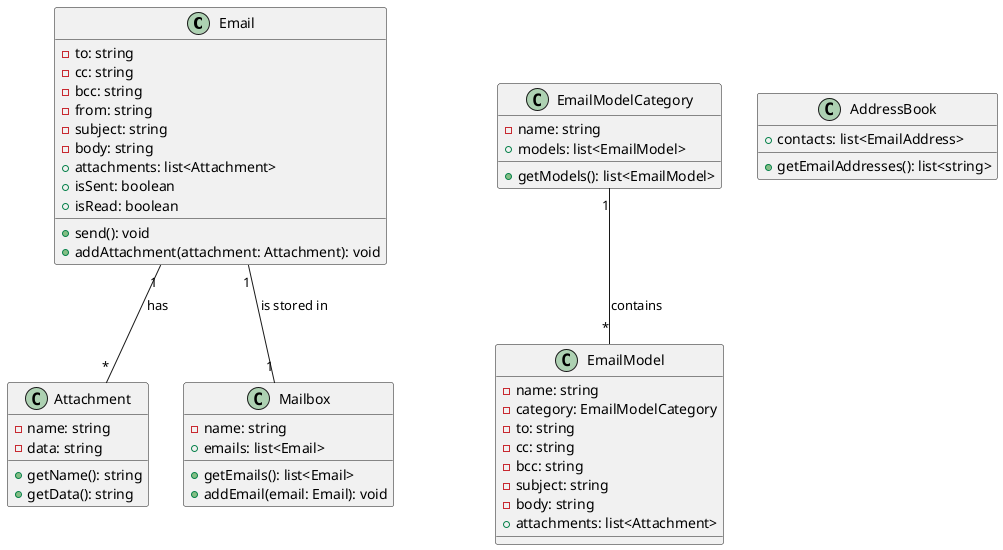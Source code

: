 @startuml

class Email {
  -to: string
  -cc: string
  -bcc: string
  -from: string
  -subject: string
  -body: string
  +attachments: list<Attachment>
  +isSent: boolean
  +isRead: boolean
  +send(): void
  +addAttachment(attachment: Attachment): void
}

class EmailModel {
  -name: string
  -category: EmailModelCategory
  -to: string
  -cc: string
  -bcc: string
  -subject: string
  -body: string
  +attachments: list<Attachment>
}

class EmailModelCategory {
  -name: string
  +models: list<EmailModel>
  +getModels(): list<EmailModel>
}

class AddressBook {
  +contacts: list<EmailAddress>
  +getEmailAddresses(): list<string>
}

class Attachment {
  -name: string
  -data: string
  +getName(): string
  +getData(): string
}

class Mailbox {
  -name: string
  +emails: list<Email>
  +getEmails(): list<Email>
  +addEmail(email: Email): void
}

EmailModelCategory "1" -- "*" EmailModel : contains
Email "1" -- "*" Attachment : has
Email "1" -- "1" Mailbox : is stored in

@enduml